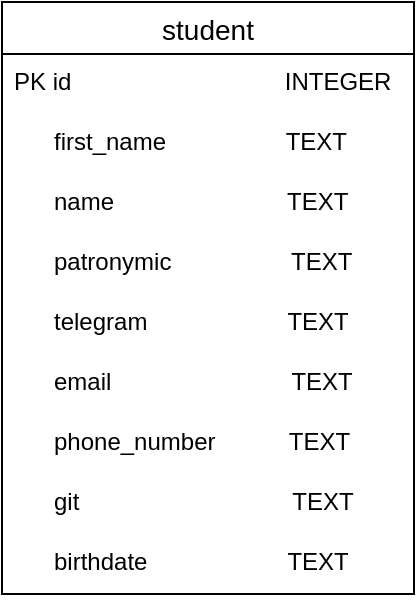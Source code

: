 <mxfile version="24.8.4">
  <diagram name="Страница — 1" id="ugE3qtjWM7i1w_WjIpXW">
    <mxGraphModel dx="1434" dy="788" grid="1" gridSize="10" guides="1" tooltips="1" connect="1" arrows="1" fold="1" page="1" pageScale="1" pageWidth="827" pageHeight="1169" math="0" shadow="0">
      <root>
        <mxCell id="0" />
        <mxCell id="1" parent="0" />
        <mxCell id="SOP-DNlCB-dcbDB7mBKT-14" value="student" style="swimlane;fontStyle=0;childLayout=stackLayout;horizontal=1;startSize=26;horizontalStack=0;resizeParent=1;resizeParentMax=0;resizeLast=0;collapsible=1;marginBottom=0;align=center;fontSize=14;" parent="1" vertex="1">
          <mxGeometry x="254" y="190" width="206" height="296" as="geometry" />
        </mxCell>
        <mxCell id="SOP-DNlCB-dcbDB7mBKT-15" value="PK id&amp;nbsp; &amp;nbsp; &amp;nbsp; &amp;nbsp; &amp;nbsp; &amp;nbsp; &amp;nbsp; &amp;nbsp; &amp;nbsp; &amp;nbsp; &amp;nbsp; &amp;nbsp; &amp;nbsp; &amp;nbsp; &amp;nbsp; &amp;nbsp; INTEGER" style="text;strokeColor=none;fillColor=none;spacingLeft=4;spacingRight=4;overflow=hidden;rotatable=0;points=[[0,0.5],[1,0.5]];portConstraint=eastwest;fontSize=12;whiteSpace=wrap;html=1;" parent="SOP-DNlCB-dcbDB7mBKT-14" vertex="1">
          <mxGeometry y="26" width="206" height="30" as="geometry" />
        </mxCell>
        <mxCell id="SOP-DNlCB-dcbDB7mBKT-16" value="&amp;nbsp; &amp;nbsp; &amp;nbsp; first_name&amp;nbsp; &amp;nbsp; &amp;nbsp; &amp;nbsp; &amp;nbsp; &amp;nbsp; &amp;nbsp; &amp;nbsp; &amp;nbsp; TEXT" style="text;strokeColor=none;fillColor=none;spacingLeft=4;spacingRight=4;overflow=hidden;rotatable=0;points=[[0,0.5],[1,0.5]];portConstraint=eastwest;fontSize=12;whiteSpace=wrap;html=1;" parent="SOP-DNlCB-dcbDB7mBKT-14" vertex="1">
          <mxGeometry y="56" width="206" height="30" as="geometry" />
        </mxCell>
        <mxCell id="SOP-DNlCB-dcbDB7mBKT-17" value="&amp;nbsp; &amp;nbsp; &amp;nbsp; name&amp;nbsp; &amp;nbsp; &amp;nbsp; &amp;nbsp; &amp;nbsp; &amp;nbsp; &amp;nbsp; &amp;nbsp; &amp;nbsp; &amp;nbsp; &amp;nbsp; &amp;nbsp; &amp;nbsp; TEXT" style="text;strokeColor=none;fillColor=none;spacingLeft=4;spacingRight=4;overflow=hidden;rotatable=0;points=[[0,0.5],[1,0.5]];portConstraint=eastwest;fontSize=12;whiteSpace=wrap;html=1;" parent="SOP-DNlCB-dcbDB7mBKT-14" vertex="1">
          <mxGeometry y="86" width="206" height="30" as="geometry" />
        </mxCell>
        <mxCell id="SOP-DNlCB-dcbDB7mBKT-19" value="&amp;nbsp; &amp;nbsp; &amp;nbsp; patronymic&amp;nbsp; &amp;nbsp; &amp;nbsp; &amp;nbsp; &amp;nbsp; &amp;nbsp; &amp;nbsp; &amp;nbsp; &amp;nbsp; TEXT" style="text;strokeColor=none;fillColor=none;spacingLeft=4;spacingRight=4;overflow=hidden;rotatable=0;points=[[0,0.5],[1,0.5]];portConstraint=eastwest;fontSize=12;whiteSpace=wrap;html=1;" parent="SOP-DNlCB-dcbDB7mBKT-14" vertex="1">
          <mxGeometry y="116" width="206" height="30" as="geometry" />
        </mxCell>
        <mxCell id="SOP-DNlCB-dcbDB7mBKT-22" value="&amp;nbsp; &amp;nbsp; &amp;nbsp; telegram&amp;nbsp; &amp;nbsp; &amp;nbsp; &amp;nbsp; &amp;nbsp; &amp;nbsp; &amp;nbsp; &amp;nbsp; &amp;nbsp; &amp;nbsp; &amp;nbsp;TEXT" style="text;strokeColor=none;fillColor=none;spacingLeft=4;spacingRight=4;overflow=hidden;rotatable=0;points=[[0,0.5],[1,0.5]];portConstraint=eastwest;fontSize=12;whiteSpace=wrap;html=1;" parent="SOP-DNlCB-dcbDB7mBKT-14" vertex="1">
          <mxGeometry y="146" width="206" height="30" as="geometry" />
        </mxCell>
        <mxCell id="SOP-DNlCB-dcbDB7mBKT-21" value="&amp;nbsp; &amp;nbsp; &amp;nbsp; email&amp;nbsp; &amp;nbsp; &amp;nbsp; &amp;nbsp; &amp;nbsp; &amp;nbsp; &amp;nbsp; &amp;nbsp; &amp;nbsp; &amp;nbsp; &amp;nbsp; &amp;nbsp; &amp;nbsp; &amp;nbsp;TEXT" style="text;strokeColor=none;fillColor=none;spacingLeft=4;spacingRight=4;overflow=hidden;rotatable=0;points=[[0,0.5],[1,0.5]];portConstraint=eastwest;fontSize=12;whiteSpace=wrap;html=1;" parent="SOP-DNlCB-dcbDB7mBKT-14" vertex="1">
          <mxGeometry y="176" width="206" height="30" as="geometry" />
        </mxCell>
        <mxCell id="SOP-DNlCB-dcbDB7mBKT-20" value="&amp;nbsp; &amp;nbsp; &amp;nbsp; phone_number&amp;nbsp; &amp;nbsp; &amp;nbsp; &amp;nbsp; &amp;nbsp; &amp;nbsp;TEXT" style="text;strokeColor=none;fillColor=none;spacingLeft=4;spacingRight=4;overflow=hidden;rotatable=0;points=[[0,0.5],[1,0.5]];portConstraint=eastwest;fontSize=12;whiteSpace=wrap;html=1;" parent="SOP-DNlCB-dcbDB7mBKT-14" vertex="1">
          <mxGeometry y="206" width="206" height="30" as="geometry" />
        </mxCell>
        <mxCell id="IYhdNa84on3Fd5ZApfqV-1" value="&amp;nbsp; &amp;nbsp; &amp;nbsp; git&amp;nbsp; &amp;nbsp; &amp;nbsp; &amp;nbsp; &amp;nbsp; &amp;nbsp; &amp;nbsp; &amp;nbsp; &amp;nbsp; &amp;nbsp; &amp;nbsp; &amp;nbsp; &amp;nbsp; &amp;nbsp; &amp;nbsp; &amp;nbsp; TEXT" style="text;strokeColor=none;fillColor=none;spacingLeft=4;spacingRight=4;overflow=hidden;rotatable=0;points=[[0,0.5],[1,0.5]];portConstraint=eastwest;fontSize=12;whiteSpace=wrap;html=1;" vertex="1" parent="SOP-DNlCB-dcbDB7mBKT-14">
          <mxGeometry y="236" width="206" height="30" as="geometry" />
        </mxCell>
        <mxCell id="IYhdNa84on3Fd5ZApfqV-2" value="&amp;nbsp; &amp;nbsp; &amp;nbsp; birthdate&amp;nbsp; &amp;nbsp; &amp;nbsp; &amp;nbsp; &amp;nbsp; &amp;nbsp; &amp;nbsp; &amp;nbsp; &amp;nbsp; &amp;nbsp; &amp;nbsp;TEXT" style="text;strokeColor=none;fillColor=none;spacingLeft=4;spacingRight=4;overflow=hidden;rotatable=0;points=[[0,0.5],[1,0.5]];portConstraint=eastwest;fontSize=12;whiteSpace=wrap;html=1;" vertex="1" parent="SOP-DNlCB-dcbDB7mBKT-14">
          <mxGeometry y="266" width="206" height="30" as="geometry" />
        </mxCell>
      </root>
    </mxGraphModel>
  </diagram>
</mxfile>
